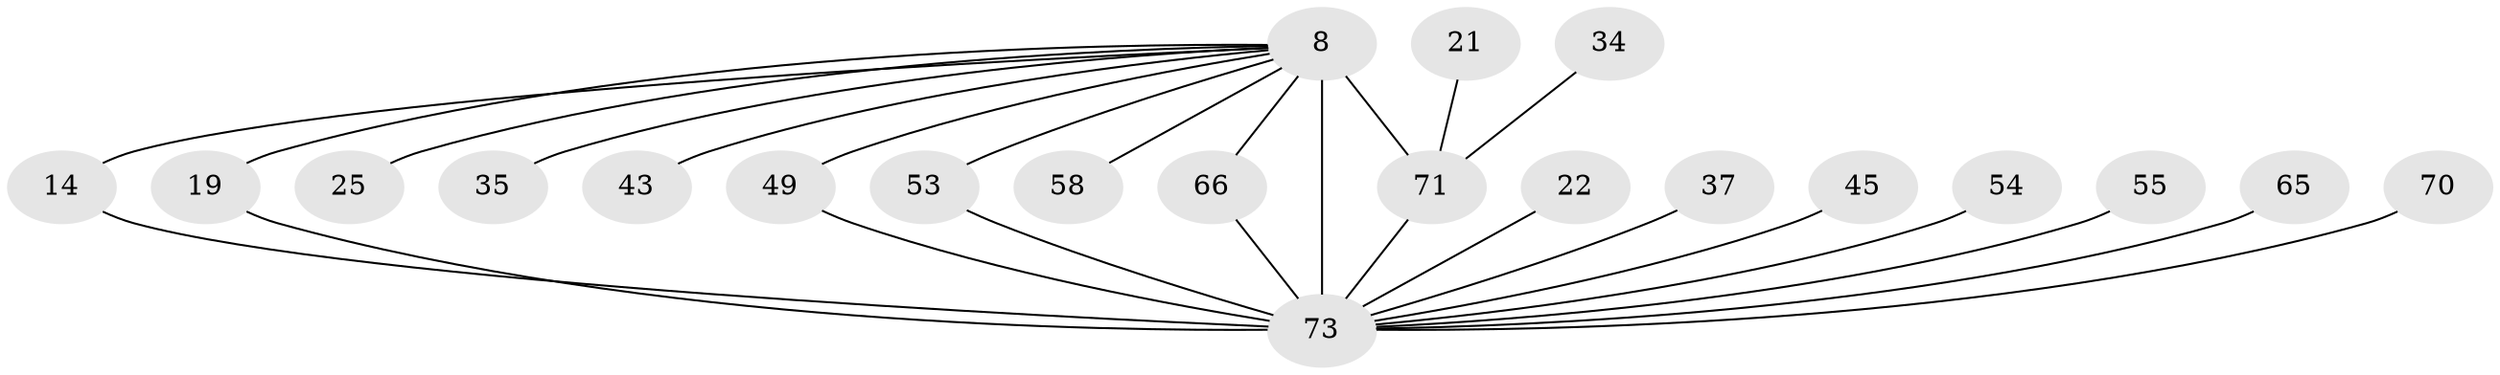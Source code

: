 // original degree distribution, {14: 0.0273972602739726, 15: 0.0136986301369863, 21: 0.0136986301369863, 16: 0.0410958904109589, 19: 0.0136986301369863, 18: 0.0136986301369863, 23: 0.0136986301369863, 4: 0.0547945205479452, 5: 0.0273972602739726, 2: 0.6164383561643836, 6: 0.0273972602739726, 9: 0.0273972602739726, 3: 0.1095890410958904}
// Generated by graph-tools (version 1.1) at 2025/47/03/04/25 21:47:05]
// undirected, 21 vertices, 26 edges
graph export_dot {
graph [start="1"]
  node [color=gray90,style=filled];
  8 [super="+3+6"];
  14;
  19;
  21;
  22;
  25;
  34;
  35;
  37;
  43;
  45;
  49;
  53;
  54;
  55;
  58;
  65;
  66;
  70;
  71 [super="+27+29+47+44+57"];
  73 [super="+36+33+63+52+68+72+67+60+69+51"];
  8 -- 25 [weight=2];
  8 -- 35 [weight=2];
  8 -- 43 [weight=2];
  8 -- 49;
  8 -- 58 [weight=2];
  8 -- 14;
  8 -- 19;
  8 -- 66;
  8 -- 71 [weight=14];
  8 -- 53;
  8 -- 73 [weight=38];
  14 -- 73;
  19 -- 73;
  21 -- 71 [weight=2];
  22 -- 73 [weight=2];
  34 -- 71 [weight=2];
  37 -- 73 [weight=2];
  45 -- 73 [weight=2];
  49 -- 73;
  53 -- 73;
  54 -- 73 [weight=2];
  55 -- 73 [weight=2];
  65 -- 73 [weight=2];
  66 -- 73;
  70 -- 73 [weight=2];
  71 -- 73 [weight=18];
}
